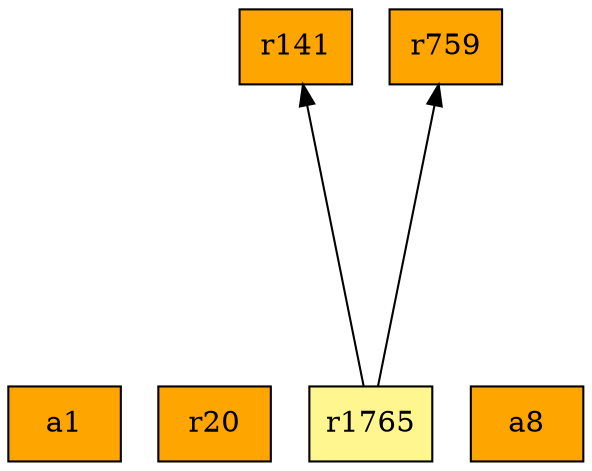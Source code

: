 digraph G {
rankdir=BT;ranksep="2.0";
"a1" [shape=record,fillcolor=orange,style=filled,label="{a1}"];
"r20" [shape=record,fillcolor=orange,style=filled,label="{r20}"];
"r1765" [shape=record,fillcolor=khaki1,style=filled,label="{r1765}"];
"r141" [shape=record,fillcolor=orange,style=filled,label="{r141}"];
"a8" [shape=record,fillcolor=orange,style=filled,label="{a8}"];
"r759" [shape=record,fillcolor=orange,style=filled,label="{r759}"];
"r1765" -> "r759"
"r1765" -> "r141"
}